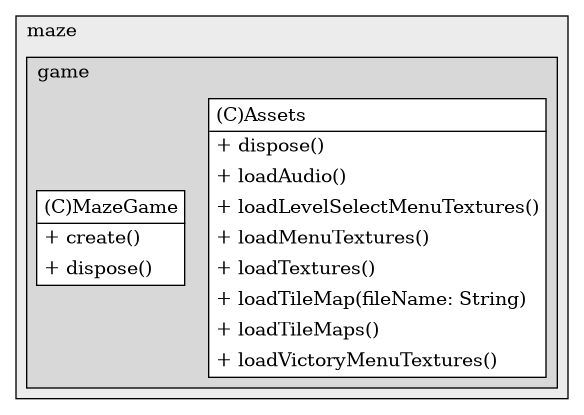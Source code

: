 @startuml

/' diagram meta data start
config=StructureConfiguration;
{
  "projectClassification": {
    "searchMode": "OpenProject", // OpenProject, AllProjects
    "includedProjects": "",
    "pathEndKeywords": "*.impl",
    "isClientPath": "",
    "isClientName": "",
    "isTestPath": "",
    "isTestName": "",
    "isMappingPath": "",
    "isMappingName": "",
    "isDataAccessPath": "",
    "isDataAccessName": "",
    "isDataStructurePath": "",
    "isDataStructureName": "",
    "isInterfaceStructuresPath": "",
    "isInterfaceStructuresName": "",
    "isEntryPointPath": "",
    "isEntryPointName": "",
    "treatFinalFieldsAsMandatory": false
  },
  "graphRestriction": {
    "classPackageExcludeFilter": "",
    "classPackageIncludeFilter": "",
    "classNameExcludeFilter": "",
    "classNameIncludeFilter": "",
    "methodNameExcludeFilter": "",
    "methodNameIncludeFilter": "",
    "removeByInheritance": "", // inheritance/annotation based filtering is done in a second step
    "removeByAnnotation": "",
    "removeByClassPackage": "", // cleanup the graph after inheritance/annotation based filtering is done
    "removeByClassName": "",
    "cutMappings": false,
    "cutEnum": true,
    "cutTests": true,
    "cutClient": true,
    "cutDataAccess": false,
    "cutInterfaceStructures": false,
    "cutDataStructures": false,
    "cutGetterAndSetter": true,
    "cutConstructors": true
  },
  "graphTraversal": {
    "forwardDepth": 10,
    "backwardDepth": 3,
    "classPackageExcludeFilter": "",
    "classPackageIncludeFilter": "",
    "classNameExcludeFilter": "",
    "classNameIncludeFilter": "",
    "methodNameExcludeFilter": "",
    "methodNameIncludeFilter": "",
    "hideMappings": false,
    "hideDataStructures": false,
    "hidePrivateMethods": true,
    "hideInterfaceCalls": true, // indirection: implementation -> interface (is hidden) -> implementation
    "onlyShowApplicationEntryPoints": false, // root node is included
    "useMethodCallsForStructureDiagram": "ForwardOnly" // ForwardOnly, BothDirections, No
  },
  "details": {
    "aggregation": "GroupByClass", // ByClass, GroupByClass, None
    "showClassGenericTypes": true,
    "showMethods": true,
    "showMethodParameterNames": true,
    "showMethodParameterTypes": true,
    "showMethodReturnType": true,
    "showPackageLevels": 2,
    "showDetailedClassStructure": true
  },
  "rootClass": "com.maze.game.MazeGame",
  "extensionCallbackMethod": "" // qualified.class.name#methodName - signature: public static String method(String)
}
diagram meta data end '/



digraph g {
    rankdir="TB"
    splines=polyline
    

'nodes 
subgraph cluster_3344319 { 
   	label=maze
	labeljust=l
	fillcolor="#ececec"
	style=filled
   
   subgraph cluster_1648327873 { 
   	label=game
	labeljust=l
	fillcolor="#d8d8d8"
	style=filled
   
   Assets1065624724[
	label=<<TABLE BORDER="1" CELLBORDER="0" CELLPADDING="4" CELLSPACING="0">
<TR><TD ALIGN="LEFT" >(C)Assets</TD></TR>
<HR/>
<TR><TD ALIGN="LEFT" >+ dispose()</TD></TR>
<TR><TD ALIGN="LEFT" >+ loadAudio()</TD></TR>
<TR><TD ALIGN="LEFT" >+ loadLevelSelectMenuTextures()</TD></TR>
<TR><TD ALIGN="LEFT" >+ loadMenuTextures()</TD></TR>
<TR><TD ALIGN="LEFT" >+ loadTextures()</TD></TR>
<TR><TD ALIGN="LEFT" >+ loadTileMap(fileName: String)</TD></TR>
<TR><TD ALIGN="LEFT" >+ loadTileMaps()</TD></TR>
<TR><TD ALIGN="LEFT" >+ loadVictoryMenuTextures()</TD></TR>
</TABLE>>
	style=filled
	margin=0
	shape=plaintext
	fillcolor="#FFFFFF"
];

MazeGame1065624724[
	label=<<TABLE BORDER="1" CELLBORDER="0" CELLPADDING="4" CELLSPACING="0">
<TR><TD ALIGN="LEFT" >(C)MazeGame</TD></TR>
<HR/>
<TR><TD ALIGN="LEFT" >+ create()</TD></TR>
<TR><TD ALIGN="LEFT" >+ dispose()</TD></TR>
</TABLE>>
	style=filled
	margin=0
	shape=plaintext
	fillcolor="#FFFFFF"
];
} 
} 

'edges    

    
}
@enduml